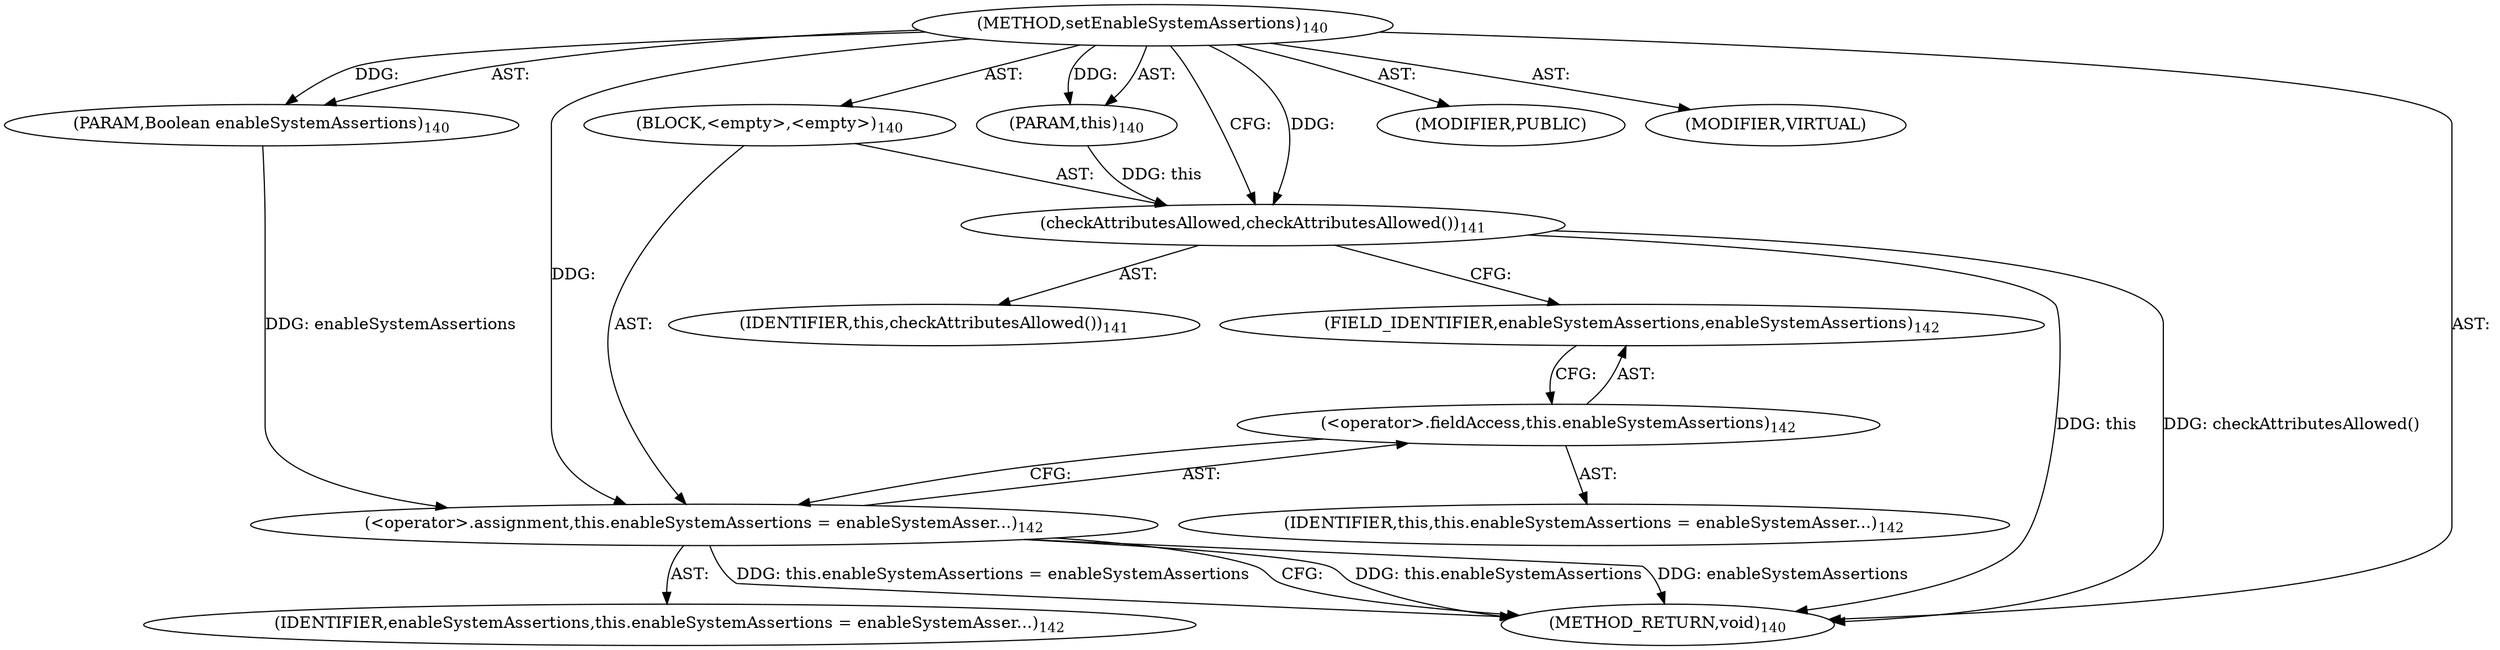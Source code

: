 digraph "setEnableSystemAssertions" {  
"111669149698" [label = <(METHOD,setEnableSystemAssertions)<SUB>140</SUB>> ]
"115964116994" [label = <(PARAM,this)<SUB>140</SUB>> ]
"115964117005" [label = <(PARAM,Boolean enableSystemAssertions)<SUB>140</SUB>> ]
"25769803778" [label = <(BLOCK,&lt;empty&gt;,&lt;empty&gt;)<SUB>140</SUB>> ]
"30064771078" [label = <(checkAttributesAllowed,checkAttributesAllowed())<SUB>141</SUB>> ]
"68719476738" [label = <(IDENTIFIER,this,checkAttributesAllowed())<SUB>141</SUB>> ]
"30064771079" [label = <(&lt;operator&gt;.assignment,this.enableSystemAssertions = enableSystemAsser...)<SUB>142</SUB>> ]
"30064771080" [label = <(&lt;operator&gt;.fieldAccess,this.enableSystemAssertions)<SUB>142</SUB>> ]
"68719476739" [label = <(IDENTIFIER,this,this.enableSystemAssertions = enableSystemAsser...)<SUB>142</SUB>> ]
"55834574850" [label = <(FIELD_IDENTIFIER,enableSystemAssertions,enableSystemAssertions)<SUB>142</SUB>> ]
"68719476768" [label = <(IDENTIFIER,enableSystemAssertions,this.enableSystemAssertions = enableSystemAsser...)<SUB>142</SUB>> ]
"133143986182" [label = <(MODIFIER,PUBLIC)> ]
"133143986183" [label = <(MODIFIER,VIRTUAL)> ]
"128849018882" [label = <(METHOD_RETURN,void)<SUB>140</SUB>> ]
  "111669149698" -> "115964116994"  [ label = "AST: "] 
  "111669149698" -> "115964117005"  [ label = "AST: "] 
  "111669149698" -> "25769803778"  [ label = "AST: "] 
  "111669149698" -> "133143986182"  [ label = "AST: "] 
  "111669149698" -> "133143986183"  [ label = "AST: "] 
  "111669149698" -> "128849018882"  [ label = "AST: "] 
  "25769803778" -> "30064771078"  [ label = "AST: "] 
  "25769803778" -> "30064771079"  [ label = "AST: "] 
  "30064771078" -> "68719476738"  [ label = "AST: "] 
  "30064771079" -> "30064771080"  [ label = "AST: "] 
  "30064771079" -> "68719476768"  [ label = "AST: "] 
  "30064771080" -> "68719476739"  [ label = "AST: "] 
  "30064771080" -> "55834574850"  [ label = "AST: "] 
  "30064771078" -> "55834574850"  [ label = "CFG: "] 
  "30064771079" -> "128849018882"  [ label = "CFG: "] 
  "30064771080" -> "30064771079"  [ label = "CFG: "] 
  "55834574850" -> "30064771080"  [ label = "CFG: "] 
  "111669149698" -> "30064771078"  [ label = "CFG: "] 
  "30064771078" -> "128849018882"  [ label = "DDG: this"] 
  "30064771078" -> "128849018882"  [ label = "DDG: checkAttributesAllowed()"] 
  "30064771079" -> "128849018882"  [ label = "DDG: this.enableSystemAssertions"] 
  "30064771079" -> "128849018882"  [ label = "DDG: enableSystemAssertions"] 
  "30064771079" -> "128849018882"  [ label = "DDG: this.enableSystemAssertions = enableSystemAssertions"] 
  "111669149698" -> "115964116994"  [ label = "DDG: "] 
  "111669149698" -> "115964117005"  [ label = "DDG: "] 
  "115964117005" -> "30064771079"  [ label = "DDG: enableSystemAssertions"] 
  "111669149698" -> "30064771079"  [ label = "DDG: "] 
  "115964116994" -> "30064771078"  [ label = "DDG: this"] 
  "111669149698" -> "30064771078"  [ label = "DDG: "] 
}
